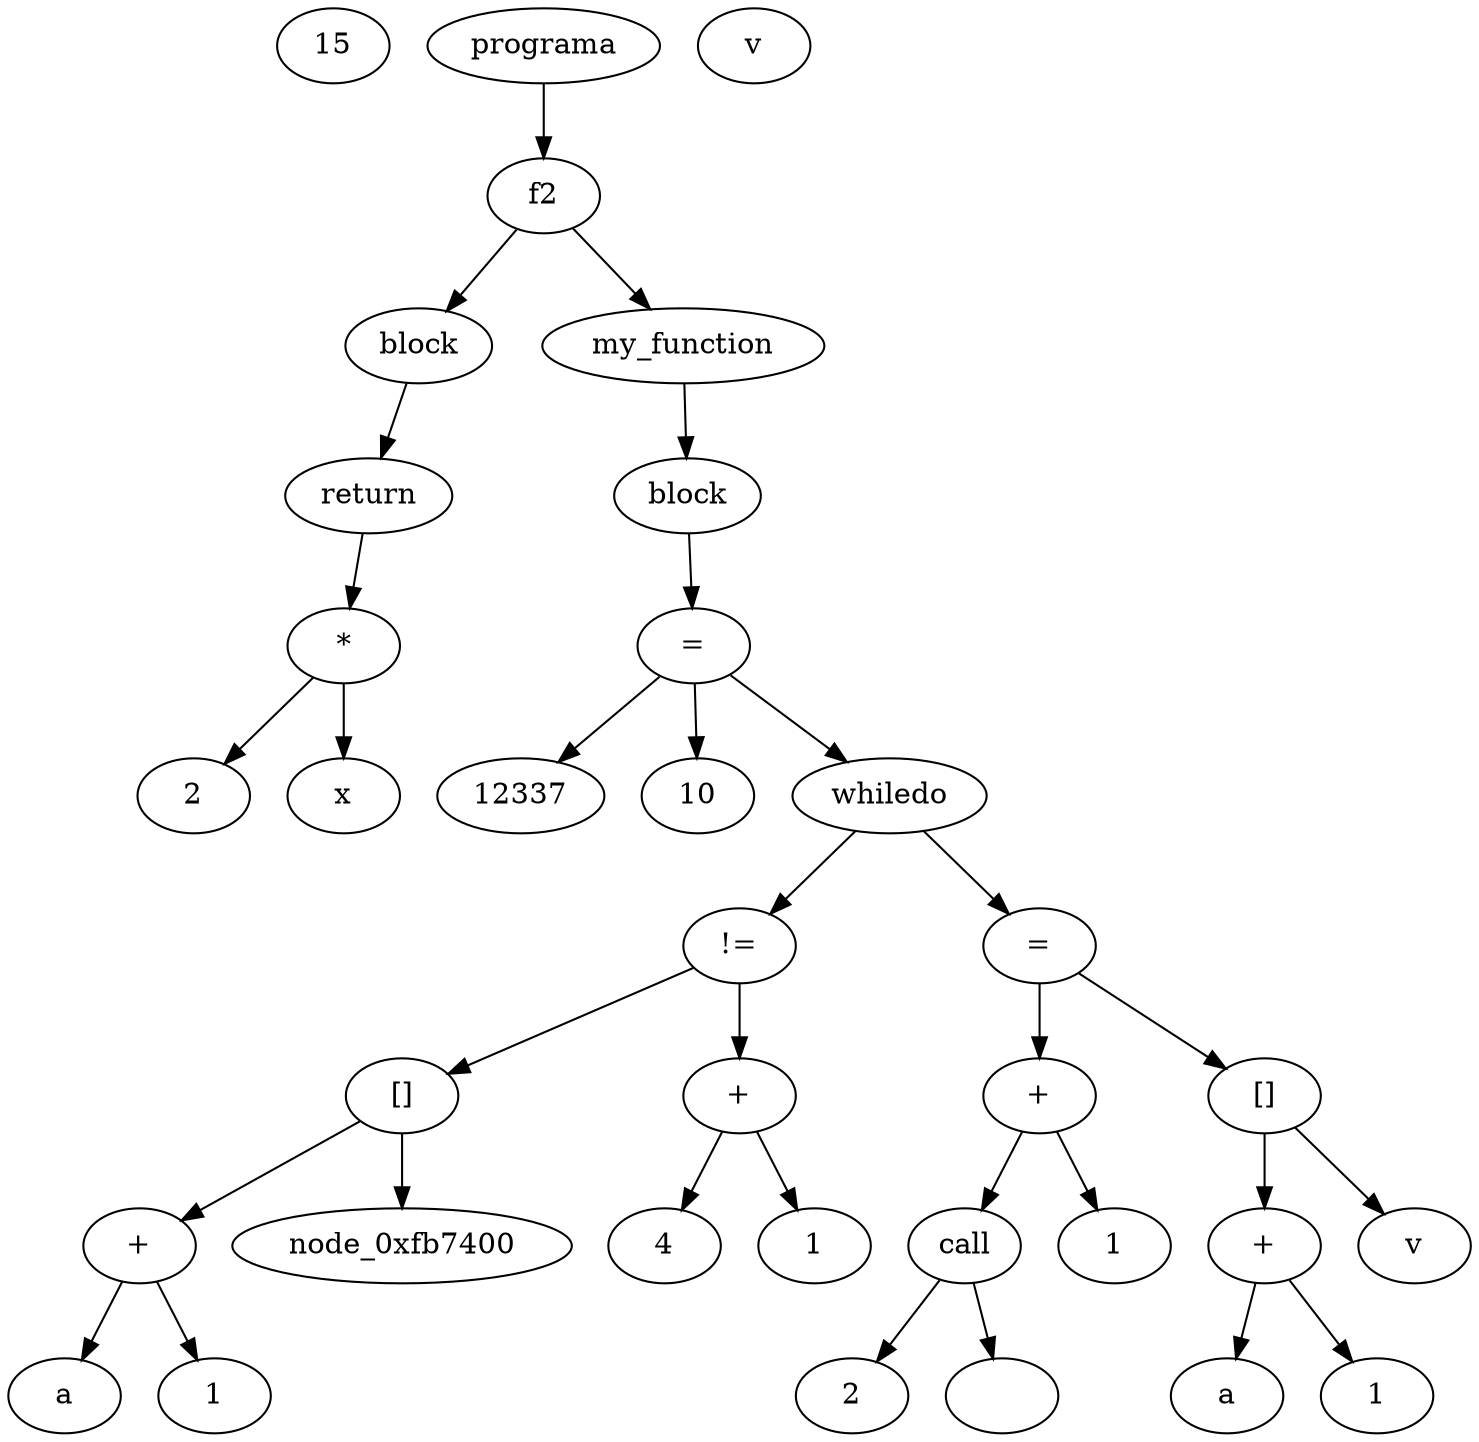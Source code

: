 digraph G {
node_0xfc1100 [label="15"]
node_0xfd4b90 [label="2"]
node_0xfd4c00 [label="x"]
node_0xfd4c30 [label="*"]
node_0xfd4c30 -> node_0xfd4b90
node_0xfd4c30 -> node_0xfd4c00
node_0xfd4c80 [label="return"]
node_0xfd4c80 -> node_0xfd4c30
node_0xfd4cd0 [label="block"]
node_0xfd4cd0 -> node_0xfd4c80
node_0xfd4d20 [label="f2"]
node_0xfd4d20 -> node_0xfd4cd0
node_0xfd9ca0 [label="12337"]
node_0xfd9cd0 [label="="]
node_0xfd9d00 [label="10"]
node_0xfd9cd0 -> node_0xfd9d00
node_0xfd9cd0 -> node_0xfd9ca0
node_0xfdec40 [label="a"]
node_0xfe3b00 [label="1"]
node_0xfe3b30 [label="+"]
node_0xfe3b30 -> node_0xfdec40
node_0xfe3b30 -> node_0xfe3b00
node_0xfe3b80 [label="[]"]
node_0xfe3bb0 [label="v"]
node_0xfe3b80 -> node_0xfb7400
node_0xfe3b80 -> node_0xfe3b30
node_0xfed900 [label="4"]
node_0xfed970 [label="1"]
node_0xfed9a0 [label="+"]
node_0xfed9a0 -> node_0xfed900
node_0xfed9a0 -> node_0xfed970
node_0xfed9f0 [label="!="]
node_0xfed9f0 -> node_0xfe3b80
node_0xfed9f0 -> node_0xfed9a0
node_0xff2930 [label="a"]
node_0xff29a0 [label="1"]
node_0xff29d0 [label="+"]
node_0xff29d0 -> node_0xff2930
node_0xff29d0 -> node_0xff29a0
node_0xff2aa0 [label="2"]
node_0xff2ad0 [label="call"]
node_0xff2b00 [label=""]
node_0xff2ad0 -> node_0xff2b00
node_0xff2ad0 -> node_0xff2aa0
node_0xff2b90 [label="1"]
node_0xff2bc0 [label="+"]
node_0xff2bc0 -> node_0xff2ad0
node_0xff2bc0 -> node_0xff2b90
node_0xff2c10 [label="="]
node_0xff2c40 [label="[]"]
node_0xff2c70 [label="v"]
node_0xff2c10 -> node_0xff2c40
node_0xff2c10 -> node_0xff2bc0
node_0xff2c40 -> node_0xff2c70
node_0xff2c40 -> node_0xff29d0
node_0xff2ce0 [label="whiledo"]
node_0xff2ce0 -> node_0xfed9f0
node_0xff2ce0 -> node_0xff2c10
node_0xfd9cd0 -> node_0xff2ce0
node_0xff2d30 [label="block"]
node_0xff2d30 -> node_0xfd9cd0
node_0xff2d80 [label="my_function"]
node_0xff2d80 -> node_0xff2d30
node_0xfd4d20 -> node_0xff2d80
node_0xff2dd0 [label="programa"]
node_0xff2dd0 -> node_0xfd4d20
}
